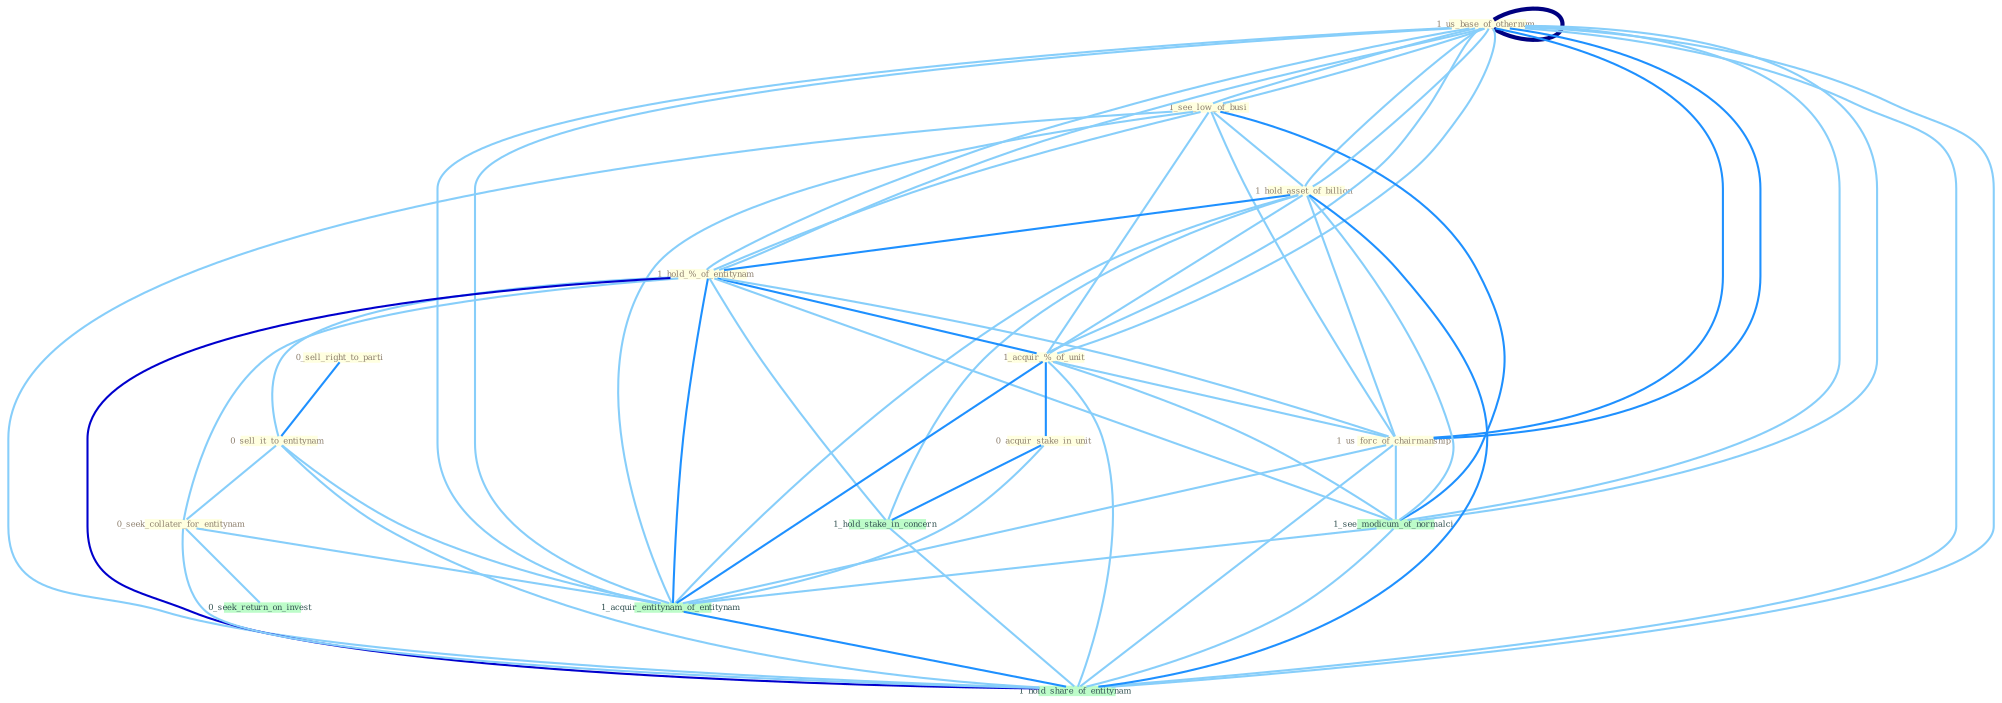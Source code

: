 Graph G{ 
    node
    [shape=polygon,style=filled,width=.5,height=.06,color="#BDFCC9",fixedsize=true,fontsize=4,
    fontcolor="#2f4f4f"];
    {node
    [color="#ffffe0", fontcolor="#8b7d6b"] "1_us_base_of_othernum " "1_see_low_of_busi " "1_hold_asset_of_billion " "1_us_base_of_othernum " "0_sell_right_to_parti " "1_hold_%_of_entitynam " "1_acquir_%_of_unit " "0_sell_it_to_entitynam " "0_seek_collater_for_entitynam " "1_us_forc_of_chairmanship " "0_acquir_stake_in_unit "}
{node [color="#fff0f5", fontcolor="#b22222"]}
edge [color="#B0E2FF"];

	"1_us_base_of_othernum " -- "1_see_low_of_busi " [w="1", color="#87cefa" ];
	"1_us_base_of_othernum " -- "1_hold_asset_of_billion " [w="1", color="#87cefa" ];
	"1_us_base_of_othernum " -- "1_us_base_of_othernum " [w="4", style=bold, color="#000080", len=0.4];
	"1_us_base_of_othernum " -- "1_hold_%_of_entitynam " [w="1", color="#87cefa" ];
	"1_us_base_of_othernum " -- "1_acquir_%_of_unit " [w="1", color="#87cefa" ];
	"1_us_base_of_othernum " -- "1_us_forc_of_chairmanship " [w="2", color="#1e90ff" , len=0.8];
	"1_us_base_of_othernum " -- "1_see_modicum_of_normalci " [w="1", color="#87cefa" ];
	"1_us_base_of_othernum " -- "1_acquir_entitynam_of_entitynam " [w="1", color="#87cefa" ];
	"1_us_base_of_othernum " -- "1_hold_share_of_entitynam " [w="1", color="#87cefa" ];
	"1_see_low_of_busi " -- "1_hold_asset_of_billion " [w="1", color="#87cefa" ];
	"1_see_low_of_busi " -- "1_us_base_of_othernum " [w="1", color="#87cefa" ];
	"1_see_low_of_busi " -- "1_hold_%_of_entitynam " [w="1", color="#87cefa" ];
	"1_see_low_of_busi " -- "1_acquir_%_of_unit " [w="1", color="#87cefa" ];
	"1_see_low_of_busi " -- "1_us_forc_of_chairmanship " [w="1", color="#87cefa" ];
	"1_see_low_of_busi " -- "1_see_modicum_of_normalci " [w="2", color="#1e90ff" , len=0.8];
	"1_see_low_of_busi " -- "1_acquir_entitynam_of_entitynam " [w="1", color="#87cefa" ];
	"1_see_low_of_busi " -- "1_hold_share_of_entitynam " [w="1", color="#87cefa" ];
	"1_hold_asset_of_billion " -- "1_us_base_of_othernum " [w="1", color="#87cefa" ];
	"1_hold_asset_of_billion " -- "1_hold_%_of_entitynam " [w="2", color="#1e90ff" , len=0.8];
	"1_hold_asset_of_billion " -- "1_acquir_%_of_unit " [w="1", color="#87cefa" ];
	"1_hold_asset_of_billion " -- "1_us_forc_of_chairmanship " [w="1", color="#87cefa" ];
	"1_hold_asset_of_billion " -- "1_hold_stake_in_concern " [w="1", color="#87cefa" ];
	"1_hold_asset_of_billion " -- "1_see_modicum_of_normalci " [w="1", color="#87cefa" ];
	"1_hold_asset_of_billion " -- "1_acquir_entitynam_of_entitynam " [w="1", color="#87cefa" ];
	"1_hold_asset_of_billion " -- "1_hold_share_of_entitynam " [w="2", color="#1e90ff" , len=0.8];
	"1_us_base_of_othernum " -- "1_hold_%_of_entitynam " [w="1", color="#87cefa" ];
	"1_us_base_of_othernum " -- "1_acquir_%_of_unit " [w="1", color="#87cefa" ];
	"1_us_base_of_othernum " -- "1_us_forc_of_chairmanship " [w="2", color="#1e90ff" , len=0.8];
	"1_us_base_of_othernum " -- "1_see_modicum_of_normalci " [w="1", color="#87cefa" ];
	"1_us_base_of_othernum " -- "1_acquir_entitynam_of_entitynam " [w="1", color="#87cefa" ];
	"1_us_base_of_othernum " -- "1_hold_share_of_entitynam " [w="1", color="#87cefa" ];
	"0_sell_right_to_parti " -- "0_sell_it_to_entitynam " [w="2", color="#1e90ff" , len=0.8];
	"1_hold_%_of_entitynam " -- "1_acquir_%_of_unit " [w="2", color="#1e90ff" , len=0.8];
	"1_hold_%_of_entitynam " -- "0_sell_it_to_entitynam " [w="1", color="#87cefa" ];
	"1_hold_%_of_entitynam " -- "0_seek_collater_for_entitynam " [w="1", color="#87cefa" ];
	"1_hold_%_of_entitynam " -- "1_us_forc_of_chairmanship " [w="1", color="#87cefa" ];
	"1_hold_%_of_entitynam " -- "1_hold_stake_in_concern " [w="1", color="#87cefa" ];
	"1_hold_%_of_entitynam " -- "1_see_modicum_of_normalci " [w="1", color="#87cefa" ];
	"1_hold_%_of_entitynam " -- "1_acquir_entitynam_of_entitynam " [w="2", color="#1e90ff" , len=0.8];
	"1_hold_%_of_entitynam " -- "1_hold_share_of_entitynam " [w="3", color="#0000cd" , len=0.6];
	"1_acquir_%_of_unit " -- "1_us_forc_of_chairmanship " [w="1", color="#87cefa" ];
	"1_acquir_%_of_unit " -- "0_acquir_stake_in_unit " [w="2", color="#1e90ff" , len=0.8];
	"1_acquir_%_of_unit " -- "1_see_modicum_of_normalci " [w="1", color="#87cefa" ];
	"1_acquir_%_of_unit " -- "1_acquir_entitynam_of_entitynam " [w="2", color="#1e90ff" , len=0.8];
	"1_acquir_%_of_unit " -- "1_hold_share_of_entitynam " [w="1", color="#87cefa" ];
	"0_sell_it_to_entitynam " -- "0_seek_collater_for_entitynam " [w="1", color="#87cefa" ];
	"0_sell_it_to_entitynam " -- "1_acquir_entitynam_of_entitynam " [w="1", color="#87cefa" ];
	"0_sell_it_to_entitynam " -- "1_hold_share_of_entitynam " [w="1", color="#87cefa" ];
	"0_seek_collater_for_entitynam " -- "0_seek_return_on_invest " [w="1", color="#87cefa" ];
	"0_seek_collater_for_entitynam " -- "1_acquir_entitynam_of_entitynam " [w="1", color="#87cefa" ];
	"0_seek_collater_for_entitynam " -- "1_hold_share_of_entitynam " [w="1", color="#87cefa" ];
	"1_us_forc_of_chairmanship " -- "1_see_modicum_of_normalci " [w="1", color="#87cefa" ];
	"1_us_forc_of_chairmanship " -- "1_acquir_entitynam_of_entitynam " [w="1", color="#87cefa" ];
	"1_us_forc_of_chairmanship " -- "1_hold_share_of_entitynam " [w="1", color="#87cefa" ];
	"0_acquir_stake_in_unit " -- "1_hold_stake_in_concern " [w="2", color="#1e90ff" , len=0.8];
	"0_acquir_stake_in_unit " -- "1_acquir_entitynam_of_entitynam " [w="1", color="#87cefa" ];
	"1_hold_stake_in_concern " -- "1_hold_share_of_entitynam " [w="1", color="#87cefa" ];
	"1_see_modicum_of_normalci " -- "1_acquir_entitynam_of_entitynam " [w="1", color="#87cefa" ];
	"1_see_modicum_of_normalci " -- "1_hold_share_of_entitynam " [w="1", color="#87cefa" ];
	"1_acquir_entitynam_of_entitynam " -- "1_hold_share_of_entitynam " [w="2", color="#1e90ff" , len=0.8];
}